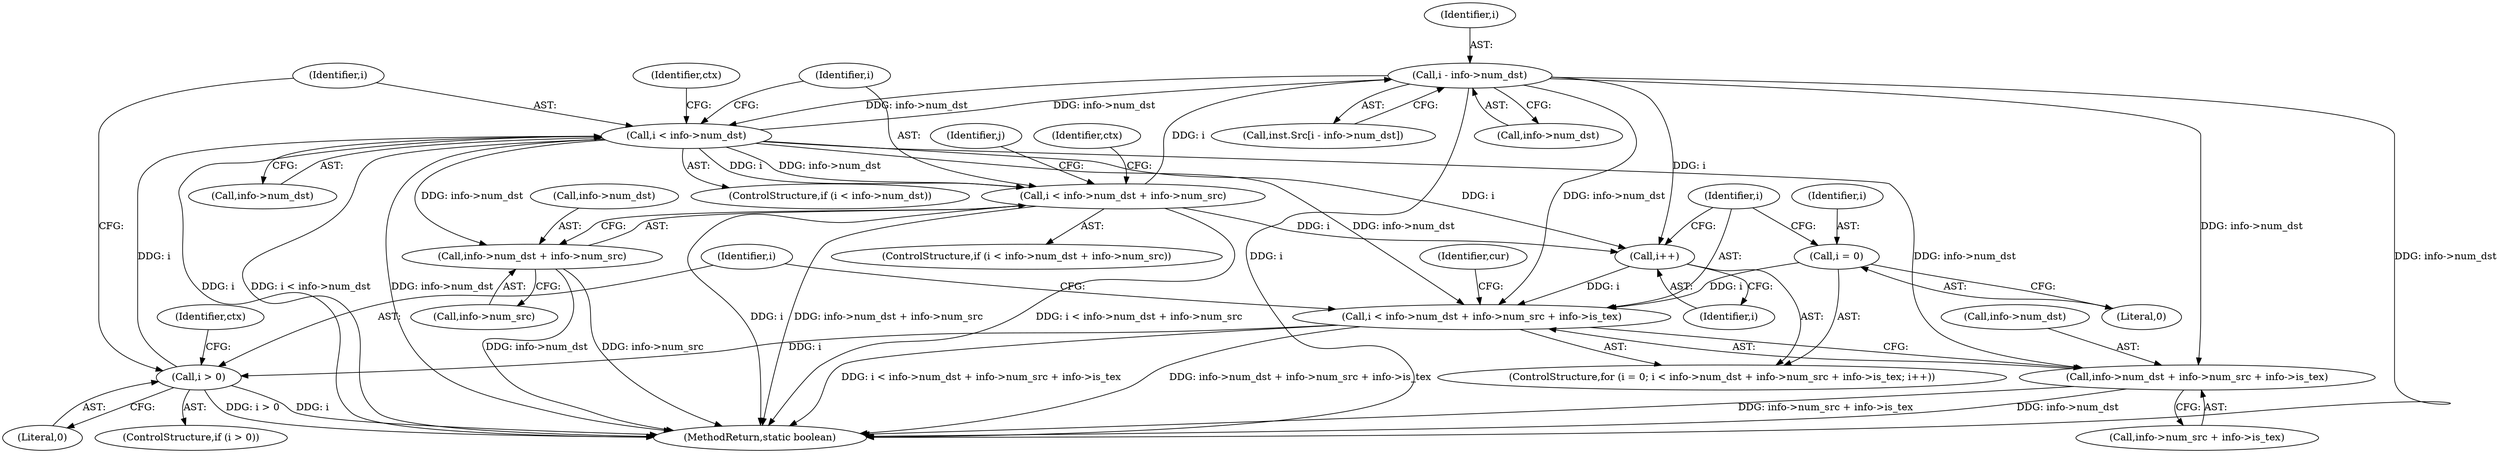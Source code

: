 digraph "0_virglrenderer_e534b51ca3c3cd25f3990589932a9ed711c59b27@pointer" {
"1002590" [label="(Call,i - info->num_dst)"];
"1002571" [label="(Call,i < info->num_dst + info->num_src)"];
"1002551" [label="(Call,i < info->num_dst)"];
"1002519" [label="(Call,i > 0)"];
"1002502" [label="(Call,i < info->num_dst + info->num_src + info->is_tex)"];
"1002515" [label="(Call,i++)"];
"1002590" [label="(Call,i - info->num_dst)"];
"1002499" [label="(Call,i = 0)"];
"1002504" [label="(Call,info->num_dst + info->num_src + info->is_tex)"];
"1002573" [label="(Call,info->num_dst + info->num_src)"];
"1002503" [label="(Identifier,i)"];
"1002502" [label="(Call,i < info->num_dst + info->num_src + info->is_tex)"];
"1002586" [label="(Call,inst.Src[i - info->num_dst])"];
"1002501" [label="(Literal,0)"];
"1002518" [label="(ControlStructure,if (i > 0))"];
"1002602" [label="(Identifier,j)"];
"1002550" [label="(ControlStructure,if (i < info->num_dst))"];
"1004155" [label="(MethodReturn,static boolean)"];
"1002584" [label="(Identifier,ctx)"];
"1002591" [label="(Identifier,i)"];
"1002504" [label="(Call,info->num_dst + info->num_src + info->is_tex)"];
"1002526" [label="(Identifier,ctx)"];
"1002499" [label="(Call,i = 0)"];
"1002516" [label="(Identifier,i)"];
"1002508" [label="(Call,info->num_src + info->is_tex)"];
"1002505" [label="(Call,info->num_dst)"];
"1002560" [label="(Identifier,ctx)"];
"1002500" [label="(Identifier,i)"];
"1002592" [label="(Call,info->num_dst)"];
"1002571" [label="(Call,i < info->num_dst + info->num_src)"];
"1002553" [label="(Call,info->num_dst)"];
"1002572" [label="(Identifier,i)"];
"1002515" [label="(Call,i++)"];
"1002577" [label="(Call,info->num_src)"];
"1002574" [label="(Call,info->num_dst)"];
"1002552" [label="(Identifier,i)"];
"1002519" [label="(Call,i > 0)"];
"1002573" [label="(Call,info->num_dst + info->num_src)"];
"1002498" [label="(ControlStructure,for (i = 0; i < info->num_dst + info->num_src + info->is_tex; i++))"];
"1002590" [label="(Call,i - info->num_dst)"];
"1002520" [label="(Identifier,i)"];
"1002570" [label="(ControlStructure,if (i < info->num_dst + info->num_src))"];
"1002521" [label="(Literal,0)"];
"1002646" [label="(Identifier,cur)"];
"1002551" [label="(Call,i < info->num_dst)"];
"1002590" -> "1002586"  [label="AST: "];
"1002590" -> "1002592"  [label="CFG: "];
"1002591" -> "1002590"  [label="AST: "];
"1002592" -> "1002590"  [label="AST: "];
"1002586" -> "1002590"  [label="CFG: "];
"1002590" -> "1004155"  [label="DDG: i"];
"1002590" -> "1004155"  [label="DDG: info->num_dst"];
"1002590" -> "1002502"  [label="DDG: info->num_dst"];
"1002590" -> "1002504"  [label="DDG: info->num_dst"];
"1002590" -> "1002515"  [label="DDG: i"];
"1002590" -> "1002551"  [label="DDG: info->num_dst"];
"1002571" -> "1002590"  [label="DDG: i"];
"1002551" -> "1002590"  [label="DDG: info->num_dst"];
"1002571" -> "1002570"  [label="AST: "];
"1002571" -> "1002573"  [label="CFG: "];
"1002572" -> "1002571"  [label="AST: "];
"1002573" -> "1002571"  [label="AST: "];
"1002584" -> "1002571"  [label="CFG: "];
"1002602" -> "1002571"  [label="CFG: "];
"1002571" -> "1004155"  [label="DDG: info->num_dst + info->num_src"];
"1002571" -> "1004155"  [label="DDG: i < info->num_dst + info->num_src"];
"1002571" -> "1004155"  [label="DDG: i"];
"1002571" -> "1002515"  [label="DDG: i"];
"1002551" -> "1002571"  [label="DDG: i"];
"1002551" -> "1002571"  [label="DDG: info->num_dst"];
"1002551" -> "1002550"  [label="AST: "];
"1002551" -> "1002553"  [label="CFG: "];
"1002552" -> "1002551"  [label="AST: "];
"1002553" -> "1002551"  [label="AST: "];
"1002560" -> "1002551"  [label="CFG: "];
"1002572" -> "1002551"  [label="CFG: "];
"1002551" -> "1004155"  [label="DDG: i"];
"1002551" -> "1004155"  [label="DDG: i < info->num_dst"];
"1002551" -> "1004155"  [label="DDG: info->num_dst"];
"1002551" -> "1002502"  [label="DDG: info->num_dst"];
"1002551" -> "1002504"  [label="DDG: info->num_dst"];
"1002551" -> "1002515"  [label="DDG: i"];
"1002519" -> "1002551"  [label="DDG: i"];
"1002551" -> "1002573"  [label="DDG: info->num_dst"];
"1002519" -> "1002518"  [label="AST: "];
"1002519" -> "1002521"  [label="CFG: "];
"1002520" -> "1002519"  [label="AST: "];
"1002521" -> "1002519"  [label="AST: "];
"1002526" -> "1002519"  [label="CFG: "];
"1002552" -> "1002519"  [label="CFG: "];
"1002519" -> "1004155"  [label="DDG: i > 0"];
"1002519" -> "1004155"  [label="DDG: i"];
"1002502" -> "1002519"  [label="DDG: i"];
"1002502" -> "1002498"  [label="AST: "];
"1002502" -> "1002504"  [label="CFG: "];
"1002503" -> "1002502"  [label="AST: "];
"1002504" -> "1002502"  [label="AST: "];
"1002520" -> "1002502"  [label="CFG: "];
"1002646" -> "1002502"  [label="CFG: "];
"1002502" -> "1004155"  [label="DDG: i < info->num_dst + info->num_src + info->is_tex"];
"1002502" -> "1004155"  [label="DDG: info->num_dst + info->num_src + info->is_tex"];
"1002515" -> "1002502"  [label="DDG: i"];
"1002499" -> "1002502"  [label="DDG: i"];
"1002515" -> "1002498"  [label="AST: "];
"1002515" -> "1002516"  [label="CFG: "];
"1002516" -> "1002515"  [label="AST: "];
"1002503" -> "1002515"  [label="CFG: "];
"1002499" -> "1002498"  [label="AST: "];
"1002499" -> "1002501"  [label="CFG: "];
"1002500" -> "1002499"  [label="AST: "];
"1002501" -> "1002499"  [label="AST: "];
"1002503" -> "1002499"  [label="CFG: "];
"1002504" -> "1002508"  [label="CFG: "];
"1002505" -> "1002504"  [label="AST: "];
"1002508" -> "1002504"  [label="AST: "];
"1002504" -> "1004155"  [label="DDG: info->num_src + info->is_tex"];
"1002504" -> "1004155"  [label="DDG: info->num_dst"];
"1002573" -> "1002577"  [label="CFG: "];
"1002574" -> "1002573"  [label="AST: "];
"1002577" -> "1002573"  [label="AST: "];
"1002573" -> "1004155"  [label="DDG: info->num_dst"];
"1002573" -> "1004155"  [label="DDG: info->num_src"];
}
